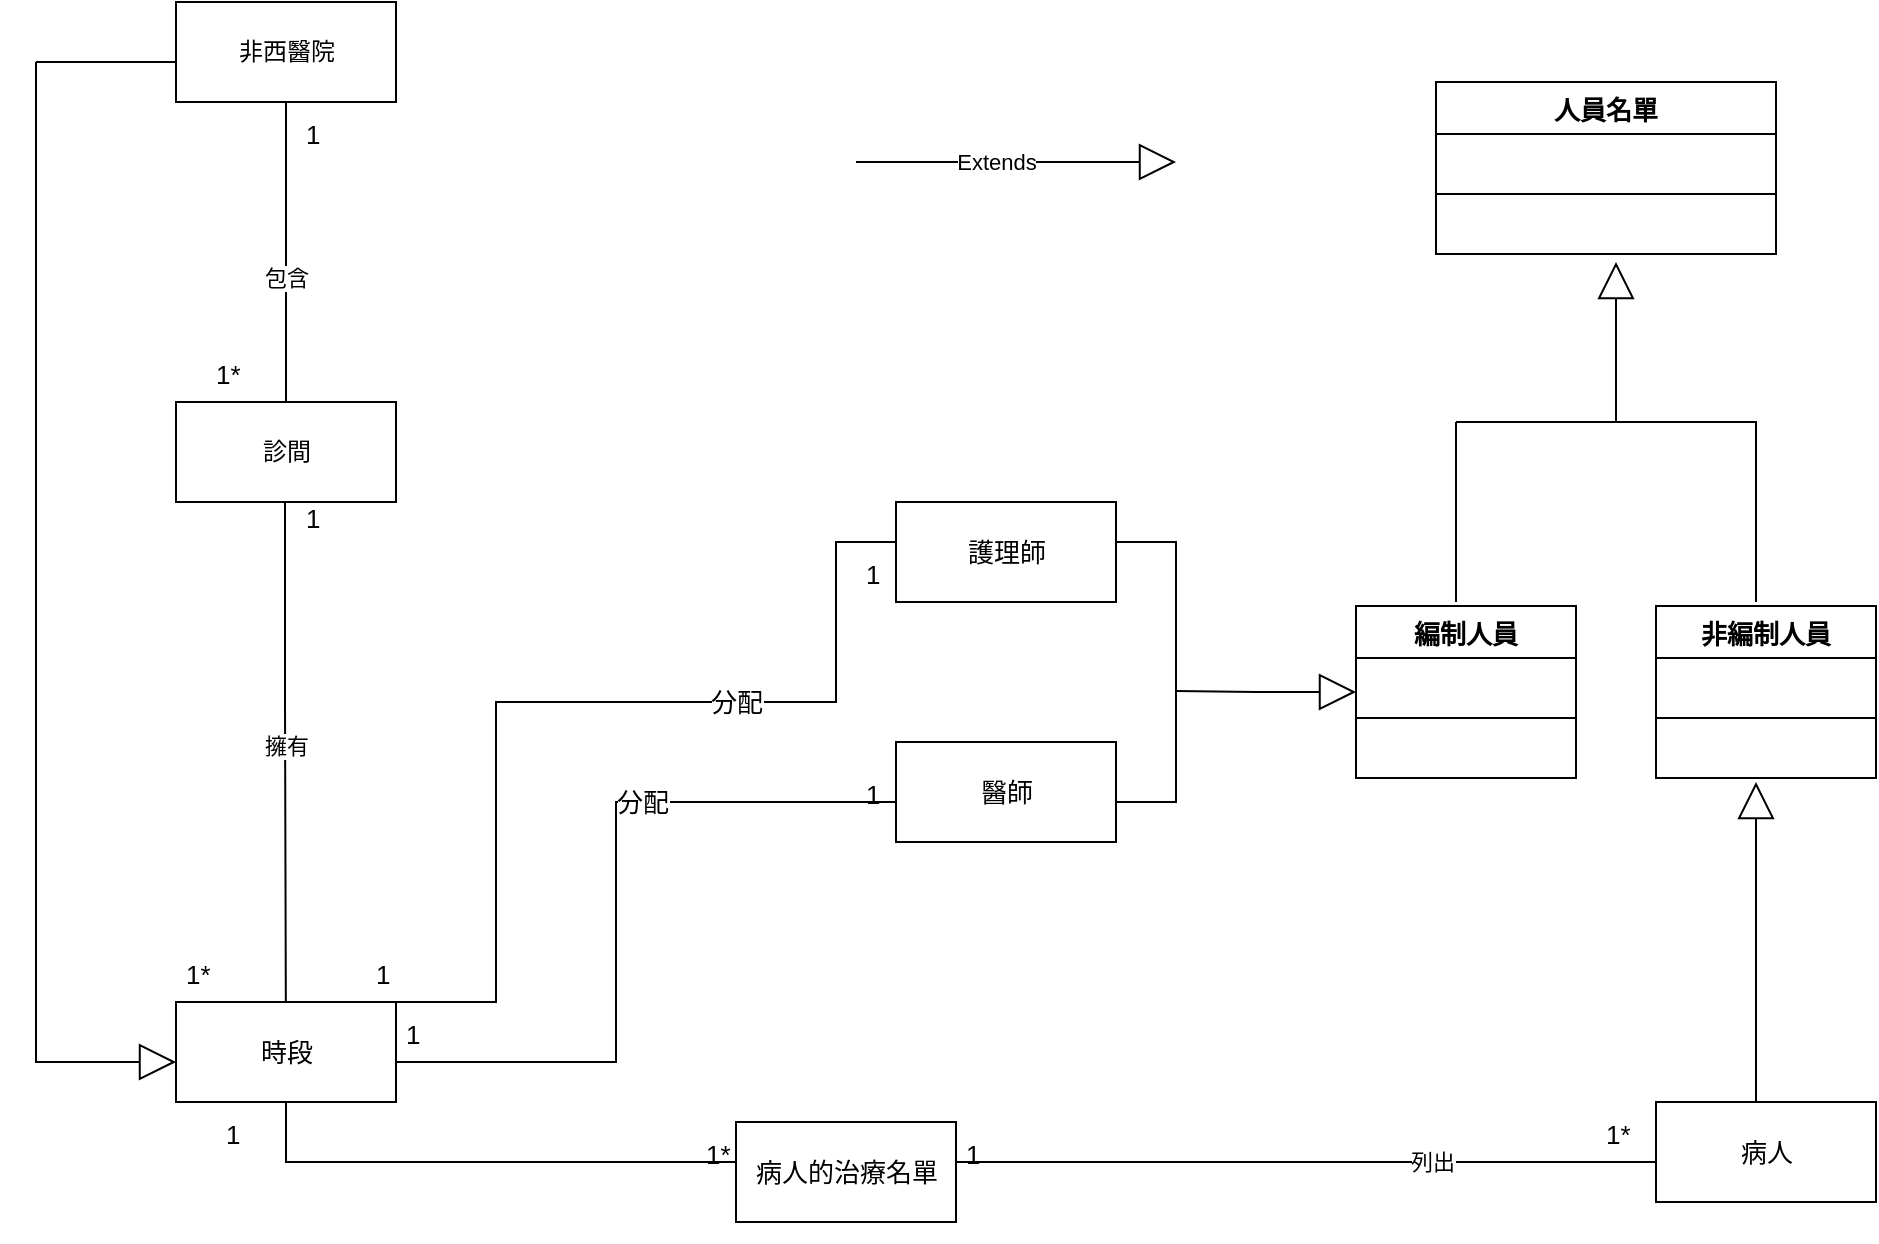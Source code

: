 <mxfile version="17.1.3" type="device"><diagram id="oKyxzHDayaN0CAhAsXDF" name="非西醫院領域模型"><mxGraphModel dx="1422" dy="738" grid="1" gridSize="10" guides="1" tooltips="1" connect="1" arrows="1" fold="1" page="1" pageScale="1" pageWidth="1200" pageHeight="1920" math="0" shadow="0"><root><mxCell id="0"/><mxCell id="1" parent="0"/><mxCell id="mSFXb1MTQdGqTiJyPIJ--1" value="非西醫院&lt;span style=&quot;color: rgba(0 , 0 , 0 , 0) ; font-family: monospace ; font-size: 0px&quot;&gt;%3CmxGraphModel%3E%3Croot%3E%3CmxCell%20id%3D%220%22%2F%3E%3CmxCell%20id%3D%221%22%20parent%3D%220%22%2F%3E%3CmxCell%20id%3D%222%22%20value%3D%22%22%20style%3D%22endArrow%3Dnone%3Bhtml%3D1%3BedgeStyle%3DorthogonalEdgeStyle%3Brounded%3D0%3BexitX%3D0.5%3BexitY%3D1%3BexitDx%3D0%3BexitDy%3D0%3BentryX%3D0.5%3BentryY%3D0%3BentryDx%3D0%3BentryDy%3D0%3B%22%20edge%3D%221%22%20parent%3D%221%22%3E%3CmxGeometry%20relative%3D%221%22%20as%3D%22geometry%22%3E%3CmxPoint%20x%3D%22225%22%20y%3D%2270%22%20as%3D%22sourcePoint%22%2F%3E%3CmxPoint%20x%3D%22225%22%20y%3D%22170%22%20as%3D%22targetPoint%22%2F%3E%3C%2FmxGeometry%3E%3C%2FmxCell%3E%3CmxCell%20id%3D%223%22%20value%3D%221%22%20style%3D%22edgeLabel%3Bresizable%3D0%3Bhtml%3D1%3Balign%3Dleft%3BverticalAlign%3Dbottom%3B%22%20connectable%3D%220%22%20vertex%3D%221%22%20parent%3D%222%22%3E%3CmxGeometry%20x%3D%22-1%22%20relative%3D%221%22%20as%3D%22geometry%22%3E%3CmxPoint%20x%3D%225%22%20y%3D%2220%22%20as%3D%22offset%22%2F%3E%3C%2FmxGeometry%3E%3C%2FmxCell%3E%3CmxCell%20id%3D%224%22%20value%3D%221..*%22%20style%3D%22edgeLabel%3Bresizable%3D0%3Bhtml%3D1%3Balign%3Dright%3BverticalAlign%3Dbottom%3B%22%20connectable%3D%220%22%20vertex%3D%221%22%20parent%3D%222%22%3E%3CmxGeometry%20x%3D%221%22%20relative%3D%221%22%20as%3D%22geometry%22%3E%3CmxPoint%20x%3D%22-5%22%20as%3D%22offset%22%2F%3E%3C%2FmxGeometry%3E%3C%2FmxCell%3E%3CmxCell%20id%3D%225%22%20value%3D%22%E5%8C%85%E5%90%AB%22%20style%3D%22edgeLabel%3Bhtml%3D1%3Balign%3Dcenter%3BverticalAlign%3Dmiddle%3Bresizable%3D0%3Bpoints%3D%5B%5D%3B%22%20vertex%3D%221%22%20connectable%3D%220%22%20parent%3D%222%22%3E%3CmxGeometry%20x%3D%22-0.233%22%20relative%3D%221%22%20as%3D%22geometry%22%3E%3CmxPoint%20y%3D%2212%22%20as%3D%22offset%22%2F%3E%3C%2FmxGeometry%3E%3C%2FmxCell%3E%3C%2Froot%3E%3C%2FmxGraphModel%3E&lt;/span&gt;" style="html=1;" parent="1" vertex="1"><mxGeometry x="740" y="240" width="110" height="50" as="geometry"/></mxCell><mxCell id="mSFXb1MTQdGqTiJyPIJ--2" value="Extends" style="endArrow=block;endSize=16;endFill=0;html=1;rounded=0;" parent="1" edge="1"><mxGeometry x="-0.125" width="160" relative="1" as="geometry"><mxPoint x="1080" y="320" as="sourcePoint"/><mxPoint x="1240" y="320" as="targetPoint"/><Array as="points"><mxPoint x="1170" y="320"/></Array><mxPoint as="offset"/></mxGeometry></mxCell><mxCell id="mSFXb1MTQdGqTiJyPIJ--3" value="包含" style="endArrow=block;endSize=16;endFill=0;html=1;rounded=0;exitX=0.5;exitY=1;exitDx=0;exitDy=0;entryX=0.375;entryY=0.286;entryDx=0;entryDy=0;entryPerimeter=0;" parent="1" source="mSFXb1MTQdGqTiJyPIJ--1" edge="1"><mxGeometry x="-0.124" width="160" relative="1" as="geometry"><mxPoint x="790" y="290" as="sourcePoint"/><mxPoint x="800" y="490.02" as="targetPoint"/><Array as="points"><mxPoint x="795" y="480"/></Array><mxPoint as="offset"/></mxGeometry></mxCell><mxCell id="mSFXb1MTQdGqTiJyPIJ--4" value="診間" style="html=1;" parent="1" vertex="1"><mxGeometry x="740" y="440" width="110" height="50" as="geometry"/></mxCell><mxCell id="mSFXb1MTQdGqTiJyPIJ--5" value="&lt;h1&gt;&lt;span style=&quot;font-size: 13px ; font-weight: normal&quot;&gt;1&lt;/span&gt;&lt;br&gt;&lt;/h1&gt;" style="text;html=1;strokeColor=none;fillColor=none;spacing=5;spacingTop=-20;whiteSpace=wrap;overflow=hidden;rounded=0;fontSize=13;" parent="1" vertex="1"><mxGeometry x="800" y="280" width="80" height="70" as="geometry"/></mxCell><mxCell id="mSFXb1MTQdGqTiJyPIJ--6" value="擁有" style="endArrow=block;endSize=16;endFill=0;html=1;rounded=0;" parent="1" edge="1"><mxGeometry x="-0.125" width="160" relative="1" as="geometry"><mxPoint x="794.5" y="490" as="sourcePoint"/><mxPoint x="795" y="770" as="targetPoint"/><Array as="points"><mxPoint x="794.5" y="590"/></Array><mxPoint as="offset"/></mxGeometry></mxCell><mxCell id="mSFXb1MTQdGqTiJyPIJ--7" value="&lt;h1&gt;&lt;span style=&quot;font-size: 13px ; font-weight: normal&quot;&gt;1&lt;/span&gt;&lt;br&gt;&lt;/h1&gt;" style="text;html=1;strokeColor=none;fillColor=none;spacing=5;spacingTop=-20;whiteSpace=wrap;overflow=hidden;rounded=0;fontSize=13;" parent="1" vertex="1"><mxGeometry x="800" y="472" width="80" height="70" as="geometry"/></mxCell><mxCell id="mSFXb1MTQdGqTiJyPIJ--8" value="&lt;h1&gt;&lt;span style=&quot;font-size: 13px ; font-weight: normal&quot;&gt;1*&lt;/span&gt;&lt;br&gt;&lt;/h1&gt;" style="text;html=1;strokeColor=none;fillColor=none;spacing=5;spacingTop=-20;whiteSpace=wrap;overflow=hidden;rounded=0;fontSize=13;" parent="1" vertex="1"><mxGeometry x="740" y="700" width="80" height="70" as="geometry"/></mxCell><mxCell id="mSFXb1MTQdGqTiJyPIJ--9" value="分配" style="edgeStyle=orthogonalEdgeStyle;rounded=0;orthogonalLoop=1;jettySize=auto;html=1;exitX=1;exitY=0;exitDx=0;exitDy=0;fontSize=13;" parent="1" source="mSFXb1MTQdGqTiJyPIJ--11" edge="1"><mxGeometry x="0.185" relative="1" as="geometry"><mxPoint x="1160" y="510" as="targetPoint"/><Array as="points"><mxPoint x="900" y="740"/><mxPoint x="900" y="590"/><mxPoint x="1070" y="590"/><mxPoint x="1070" y="510"/></Array><mxPoint as="offset"/></mxGeometry></mxCell><mxCell id="mSFXb1MTQdGqTiJyPIJ--10" value="分配" style="edgeStyle=orthogonalEdgeStyle;rounded=0;orthogonalLoop=1;jettySize=auto;html=1;fontSize=13;startArrow=none;entryX=1;entryY=0;entryDx=0;entryDy=0;exitX=1;exitY=0.75;exitDx=0;exitDy=0;" parent="1" source="mSFXb1MTQdGqTiJyPIJ--11" target="mSFXb1MTQdGqTiJyPIJ--23" edge="1"><mxGeometry x="-0.304" relative="1" as="geometry"><mxPoint x="1250" y="510" as="targetPoint"/><mxPoint x="850" y="870" as="sourcePoint"/><Array as="points"><mxPoint x="850" y="770"/><mxPoint x="960" y="770"/><mxPoint x="960" y="640"/><mxPoint x="1240" y="640"/><mxPoint x="1240" y="510"/><mxPoint x="1160" y="510"/></Array><mxPoint as="offset"/></mxGeometry></mxCell><mxCell id="mSFXb1MTQdGqTiJyPIJ--11" value="時段" style="html=1;fontSize=13;" parent="1" vertex="1"><mxGeometry x="740" y="740" width="110" height="50" as="geometry"/></mxCell><mxCell id="mSFXb1MTQdGqTiJyPIJ--12" value="列出" style="endArrow=block;endSize=16;endFill=0;html=1;rounded=0;exitX=0.5;exitY=1;exitDx=0;exitDy=0;" parent="1" source="mSFXb1MTQdGqTiJyPIJ--11" edge="1"><mxGeometry x="0.263" width="160" relative="1" as="geometry"><mxPoint x="790" y="860" as="sourcePoint"/><mxPoint x="1530" y="630" as="targetPoint"/><Array as="points"><mxPoint x="795" y="820"/><mxPoint x="1530" y="820"/></Array><mxPoint as="offset"/></mxGeometry></mxCell><mxCell id="mSFXb1MTQdGqTiJyPIJ--13" value="病人的治療名單" style="html=1;fontSize=13;" parent="1" vertex="1"><mxGeometry x="1020" y="800" width="110" height="50" as="geometry"/></mxCell><mxCell id="mSFXb1MTQdGqTiJyPIJ--14" value="病人" style="html=1;fontSize=13;" parent="1" vertex="1"><mxGeometry x="1480" y="790" width="110" height="50" as="geometry"/></mxCell><mxCell id="mSFXb1MTQdGqTiJyPIJ--15" value="&lt;h1&gt;&lt;span style=&quot;font-size: 13px ; font-weight: normal&quot;&gt;1&lt;/span&gt;&lt;br&gt;&lt;/h1&gt;" style="text;html=1;strokeColor=none;fillColor=none;spacing=5;spacingTop=-20;whiteSpace=wrap;overflow=hidden;rounded=0;fontSize=13;" parent="1" vertex="1"><mxGeometry x="760" y="780" width="80" height="70" as="geometry"/></mxCell><mxCell id="mSFXb1MTQdGqTiJyPIJ--16" value="&lt;h1&gt;&lt;span style=&quot;font-size: 13px ; font-weight: normal&quot;&gt;1&lt;/span&gt;&lt;br&gt;&lt;/h1&gt;" style="text;html=1;strokeColor=none;fillColor=none;spacing=5;spacingTop=-20;whiteSpace=wrap;overflow=hidden;rounded=0;fontSize=13;" parent="1" vertex="1"><mxGeometry x="1130" y="790" width="80" height="70" as="geometry"/></mxCell><mxCell id="mSFXb1MTQdGqTiJyPIJ--17" value="&lt;h1&gt;&lt;span style=&quot;font-size: 13px ; font-weight: normal&quot;&gt;1*&lt;/span&gt;&lt;br&gt;&lt;/h1&gt;" style="text;html=1;strokeColor=none;fillColor=none;spacing=5;spacingTop=-20;whiteSpace=wrap;overflow=hidden;rounded=0;fontSize=13;" parent="1" vertex="1"><mxGeometry x="1000" y="790" width="80" height="70" as="geometry"/></mxCell><mxCell id="mSFXb1MTQdGqTiJyPIJ--18" value="&lt;h1&gt;&lt;span style=&quot;font-size: 13px ; font-weight: normal&quot;&gt;1*&lt;/span&gt;&lt;br&gt;&lt;/h1&gt;" style="text;html=1;strokeColor=none;fillColor=none;spacing=5;spacingTop=-20;whiteSpace=wrap;overflow=hidden;rounded=0;fontSize=13;" parent="1" vertex="1"><mxGeometry x="1450" y="780" width="80" height="70" as="geometry"/></mxCell><mxCell id="mSFXb1MTQdGqTiJyPIJ--19" value="&lt;h1&gt;&lt;span style=&quot;font-size: 13px ; font-weight: normal&quot;&gt;1*&lt;/span&gt;&lt;br&gt;&lt;/h1&gt;" style="text;html=1;strokeColor=none;fillColor=none;spacing=5;spacingTop=-20;whiteSpace=wrap;overflow=hidden;rounded=0;fontSize=13;" parent="1" vertex="1"><mxGeometry x="755" y="400" width="80" height="70" as="geometry"/></mxCell><mxCell id="mSFXb1MTQdGqTiJyPIJ--20" value="護理師" style="html=1;fontSize=13;" parent="1" vertex="1"><mxGeometry x="1100" y="490" width="110" height="50" as="geometry"/></mxCell><mxCell id="mSFXb1MTQdGqTiJyPIJ--21" value="醫師" style="html=1;fontSize=13;" parent="1" vertex="1"><mxGeometry x="1100" y="610" width="110" height="50" as="geometry"/></mxCell><mxCell id="mSFXb1MTQdGqTiJyPIJ--22" value="&lt;h1&gt;&lt;span style=&quot;font-size: 13px ; font-weight: normal&quot;&gt;1&lt;/span&gt;&lt;br&gt;&lt;/h1&gt;" style="text;html=1;strokeColor=none;fillColor=none;spacing=5;spacingTop=-20;whiteSpace=wrap;overflow=hidden;rounded=0;fontSize=13;" parent="1" vertex="1"><mxGeometry x="835" y="700" width="80" height="70" as="geometry"/></mxCell><mxCell id="mSFXb1MTQdGqTiJyPIJ--23" value="&lt;h1&gt;&lt;span style=&quot;font-size: 13px ; font-weight: normal&quot;&gt;1&lt;/span&gt;&lt;br&gt;&lt;/h1&gt;" style="text;html=1;strokeColor=none;fillColor=none;spacing=5;spacingTop=-20;whiteSpace=wrap;overflow=hidden;rounded=0;fontSize=13;" parent="1" vertex="1"><mxGeometry x="1080" y="500" width="80" height="70" as="geometry"/></mxCell><mxCell id="mSFXb1MTQdGqTiJyPIJ--24" value="&lt;h1&gt;&lt;span style=&quot;font-size: 13px ; font-weight: normal&quot;&gt;1&lt;/span&gt;&lt;br&gt;&lt;/h1&gt;" style="text;html=1;strokeColor=none;fillColor=none;spacing=5;spacingTop=-20;whiteSpace=wrap;overflow=hidden;rounded=0;fontSize=13;" parent="1" vertex="1"><mxGeometry x="1080" y="610" width="80" height="70" as="geometry"/></mxCell><mxCell id="mSFXb1MTQdGqTiJyPIJ--25" value="" style="endArrow=block;endSize=16;endFill=0;html=1;rounded=0;" parent="1" edge="1"><mxGeometry x="-1" y="-357" width="160" relative="1" as="geometry"><mxPoint x="1240" y="584.5" as="sourcePoint"/><mxPoint x="1330" y="585" as="targetPoint"/><Array as="points"><mxPoint x="1280" y="585"/></Array><mxPoint x="-90" y="-11" as="offset"/></mxGeometry></mxCell><mxCell id="mSFXb1MTQdGqTiJyPIJ--26" value="編制人員" style="swimlane;fontStyle=1;align=center;verticalAlign=top;childLayout=stackLayout;horizontal=1;startSize=26;horizontalStack=0;resizeParent=1;resizeParentMax=0;resizeLast=0;collapsible=1;marginBottom=0;fontSize=13;" parent="1" vertex="1"><mxGeometry x="1330" y="542" width="110" height="86" as="geometry"/></mxCell><mxCell id="mSFXb1MTQdGqTiJyPIJ--27" value=" " style="text;strokeColor=none;fillColor=none;align=left;verticalAlign=top;spacingLeft=4;spacingRight=4;overflow=hidden;rotatable=0;points=[[0,0.5],[1,0.5]];portConstraint=eastwest;fontSize=13;" parent="mSFXb1MTQdGqTiJyPIJ--26" vertex="1"><mxGeometry y="26" width="110" height="26" as="geometry"/></mxCell><mxCell id="mSFXb1MTQdGqTiJyPIJ--28" value="" style="line;strokeWidth=1;fillColor=none;align=left;verticalAlign=middle;spacingTop=-1;spacingLeft=3;spacingRight=3;rotatable=0;labelPosition=right;points=[];portConstraint=eastwest;fontSize=13;" parent="mSFXb1MTQdGqTiJyPIJ--26" vertex="1"><mxGeometry y="52" width="110" height="8" as="geometry"/></mxCell><mxCell id="mSFXb1MTQdGqTiJyPIJ--29" value=" " style="text;strokeColor=none;fillColor=none;align=left;verticalAlign=top;spacingLeft=4;spacingRight=4;overflow=hidden;rotatable=0;points=[[0,0.5],[1,0.5]];portConstraint=eastwest;fontSize=13;" parent="mSFXb1MTQdGqTiJyPIJ--26" vertex="1"><mxGeometry y="60" width="110" height="26" as="geometry"/></mxCell><mxCell id="mSFXb1MTQdGqTiJyPIJ--30" value="非編制人員" style="swimlane;fontStyle=1;align=center;verticalAlign=top;childLayout=stackLayout;horizontal=1;startSize=26;horizontalStack=0;resizeParent=1;resizeParentMax=0;resizeLast=0;collapsible=1;marginBottom=0;fontSize=13;" parent="1" vertex="1"><mxGeometry x="1480" y="542" width="110" height="86" as="geometry"/></mxCell><mxCell id="mSFXb1MTQdGqTiJyPIJ--31" value=" " style="text;strokeColor=none;fillColor=none;align=left;verticalAlign=top;spacingLeft=4;spacingRight=4;overflow=hidden;rotatable=0;points=[[0,0.5],[1,0.5]];portConstraint=eastwest;fontSize=13;" parent="mSFXb1MTQdGqTiJyPIJ--30" vertex="1"><mxGeometry y="26" width="110" height="26" as="geometry"/></mxCell><mxCell id="mSFXb1MTQdGqTiJyPIJ--32" value="" style="line;strokeWidth=1;fillColor=none;align=left;verticalAlign=middle;spacingTop=-1;spacingLeft=3;spacingRight=3;rotatable=0;labelPosition=right;points=[];portConstraint=eastwest;fontSize=13;" parent="mSFXb1MTQdGqTiJyPIJ--30" vertex="1"><mxGeometry y="52" width="110" height="8" as="geometry"/></mxCell><mxCell id="mSFXb1MTQdGqTiJyPIJ--33" value=" " style="text;strokeColor=none;fillColor=none;align=left;verticalAlign=top;spacingLeft=4;spacingRight=4;overflow=hidden;rotatable=0;points=[[0,0.5],[1,0.5]];portConstraint=eastwest;fontSize=13;" parent="mSFXb1MTQdGqTiJyPIJ--30" vertex="1"><mxGeometry y="60" width="110" height="26" as="geometry"/></mxCell><mxCell id="mSFXb1MTQdGqTiJyPIJ--34" value="&amp;nbsp;" style="endArrow=block;endSize=16;endFill=0;html=1;rounded=0;" parent="1" edge="1"><mxGeometry x="-1" y="140" width="160" relative="1" as="geometry"><mxPoint x="1530" y="540" as="sourcePoint"/><mxPoint x="1460" y="370" as="targetPoint"/><Array as="points"><mxPoint x="1530" y="450"/><mxPoint x="1460" y="450"/></Array><mxPoint x="-140" y="130" as="offset"/></mxGeometry></mxCell><mxCell id="mSFXb1MTQdGqTiJyPIJ--35" value="" style="rounded=0;orthogonalLoop=1;jettySize=auto;html=1;endArrow=none;endFill=0;sketch=0;sourcePerimeterSpacing=0;targetPerimeterSpacing=0;fontSize=13;" parent="1" edge="1"><mxGeometry relative="1" as="geometry"><mxPoint x="1380" y="450" as="sourcePoint"/><mxPoint x="1380" y="540" as="targetPoint"/></mxGeometry></mxCell><mxCell id="mSFXb1MTQdGqTiJyPIJ--36" value="" style="rounded=0;orthogonalLoop=1;jettySize=auto;html=1;endArrow=none;endFill=0;sketch=0;sourcePerimeterSpacing=0;targetPerimeterSpacing=0;fontSize=13;" parent="1" edge="1"><mxGeometry relative="1" as="geometry"><mxPoint x="1465.5" y="450" as="sourcePoint"/><mxPoint x="1380" y="450" as="targetPoint"/></mxGeometry></mxCell><mxCell id="mSFXb1MTQdGqTiJyPIJ--37" value="人員名單" style="swimlane;fontStyle=1;align=center;verticalAlign=top;childLayout=stackLayout;horizontal=1;startSize=26;horizontalStack=0;resizeParent=1;resizeParentMax=0;resizeLast=0;collapsible=1;marginBottom=0;fontSize=13;" parent="1" vertex="1"><mxGeometry x="1370" y="280" width="170" height="86" as="geometry"/></mxCell><mxCell id="mSFXb1MTQdGqTiJyPIJ--38" value=" " style="text;strokeColor=none;fillColor=none;align=left;verticalAlign=top;spacingLeft=4;spacingRight=4;overflow=hidden;rotatable=0;points=[[0,0.5],[1,0.5]];portConstraint=eastwest;fontSize=13;" parent="mSFXb1MTQdGqTiJyPIJ--37" vertex="1"><mxGeometry y="26" width="170" height="26" as="geometry"/></mxCell><mxCell id="mSFXb1MTQdGqTiJyPIJ--39" value="" style="line;strokeWidth=1;fillColor=none;align=left;verticalAlign=middle;spacingTop=-1;spacingLeft=3;spacingRight=3;rotatable=0;labelPosition=right;points=[];portConstraint=eastwest;fontSize=13;" parent="mSFXb1MTQdGqTiJyPIJ--37" vertex="1"><mxGeometry y="52" width="170" height="8" as="geometry"/></mxCell><mxCell id="mSFXb1MTQdGqTiJyPIJ--40" value=" " style="text;strokeColor=none;fillColor=none;align=left;verticalAlign=top;spacingLeft=4;spacingRight=4;overflow=hidden;rotatable=0;points=[[0,0.5],[1,0.5]];portConstraint=eastwest;fontSize=13;" parent="mSFXb1MTQdGqTiJyPIJ--37" vertex="1"><mxGeometry y="60" width="170" height="26" as="geometry"/></mxCell><mxCell id="mSFXb1MTQdGqTiJyPIJ--41" value="&lt;h1&gt;&lt;span style=&quot;font-size: 13px ; font-weight: normal&quot;&gt;1&lt;/span&gt;&lt;br&gt;&lt;/h1&gt;" style="text;html=1;strokeColor=none;fillColor=none;spacing=5;spacingTop=-20;whiteSpace=wrap;overflow=hidden;rounded=0;fontSize=13;" parent="1" vertex="1"><mxGeometry x="850" y="730" width="80" height="70" as="geometry"/></mxCell><mxCell id="_bJ0veOD4EQfar2dsEAf-1" value="" style="endArrow=block;endSize=16;endFill=0;html=1;rounded=0;" edge="1" parent="1"><mxGeometry x="-1" y="-72" width="160" relative="1" as="geometry"><mxPoint x="670" y="270" as="sourcePoint"/><mxPoint x="740" y="770" as="targetPoint"/><Array as="points"><mxPoint x="670" y="770"/></Array><mxPoint x="-10" y="-1" as="offset"/></mxGeometry></mxCell><mxCell id="_bJ0veOD4EQfar2dsEAf-2" value="" style="rounded=0;orthogonalLoop=1;jettySize=auto;html=1;endArrow=none;endFill=0;sketch=0;sourcePerimeterSpacing=0;targetPerimeterSpacing=0;fontSize=13;" edge="1" parent="1"><mxGeometry relative="1" as="geometry"><mxPoint x="740" y="270" as="sourcePoint"/><mxPoint x="670" y="270" as="targetPoint"/></mxGeometry></mxCell></root></mxGraphModel></diagram></mxfile>